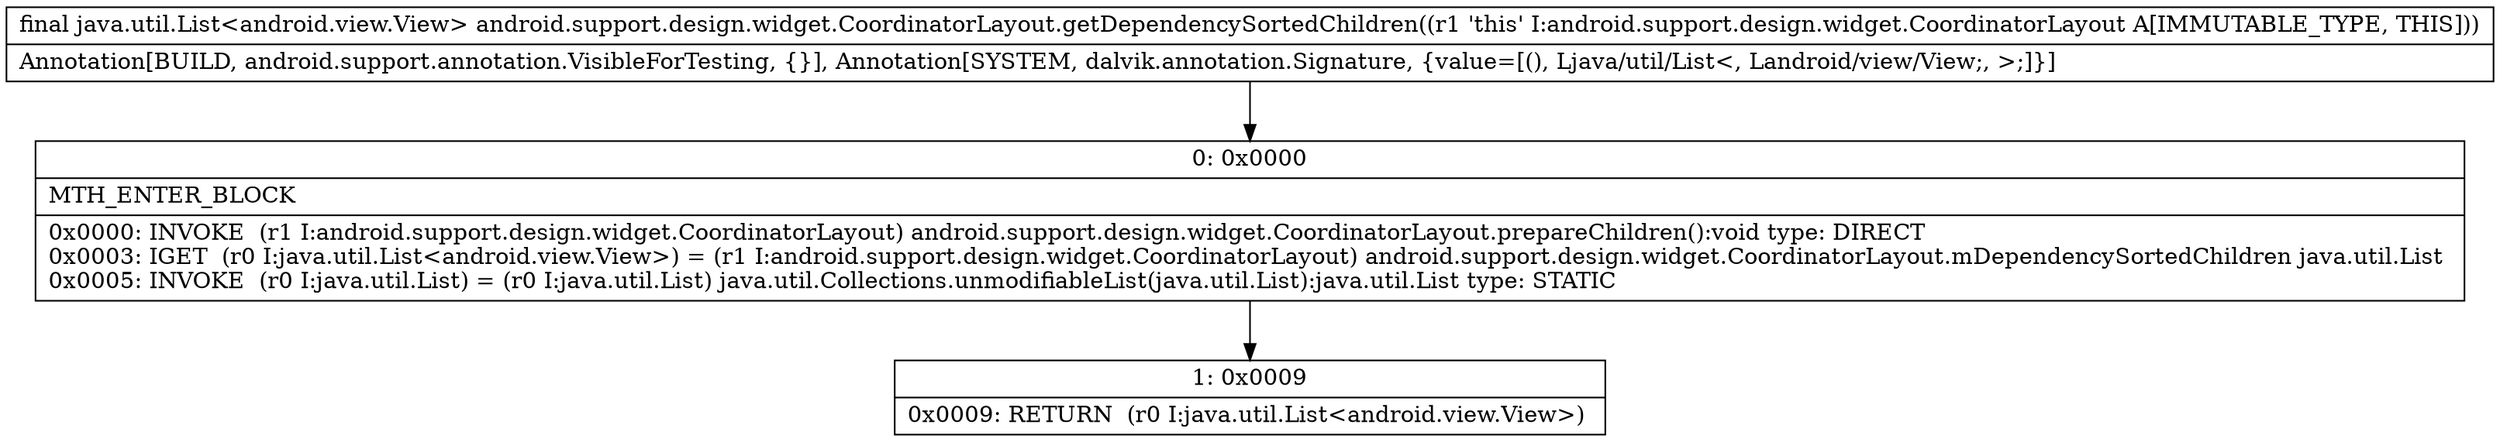 digraph "CFG forandroid.support.design.widget.CoordinatorLayout.getDependencySortedChildren()Ljava\/util\/List;" {
Node_0 [shape=record,label="{0\:\ 0x0000|MTH_ENTER_BLOCK\l|0x0000: INVOKE  (r1 I:android.support.design.widget.CoordinatorLayout) android.support.design.widget.CoordinatorLayout.prepareChildren():void type: DIRECT \l0x0003: IGET  (r0 I:java.util.List\<android.view.View\>) = (r1 I:android.support.design.widget.CoordinatorLayout) android.support.design.widget.CoordinatorLayout.mDependencySortedChildren java.util.List \l0x0005: INVOKE  (r0 I:java.util.List) = (r0 I:java.util.List) java.util.Collections.unmodifiableList(java.util.List):java.util.List type: STATIC \l}"];
Node_1 [shape=record,label="{1\:\ 0x0009|0x0009: RETURN  (r0 I:java.util.List\<android.view.View\>) \l}"];
MethodNode[shape=record,label="{final java.util.List\<android.view.View\> android.support.design.widget.CoordinatorLayout.getDependencySortedChildren((r1 'this' I:android.support.design.widget.CoordinatorLayout A[IMMUTABLE_TYPE, THIS]))  | Annotation[BUILD, android.support.annotation.VisibleForTesting, \{\}], Annotation[SYSTEM, dalvik.annotation.Signature, \{value=[(), Ljava\/util\/List\<, Landroid\/view\/View;, \>;]\}]\l}"];
MethodNode -> Node_0;
Node_0 -> Node_1;
}

